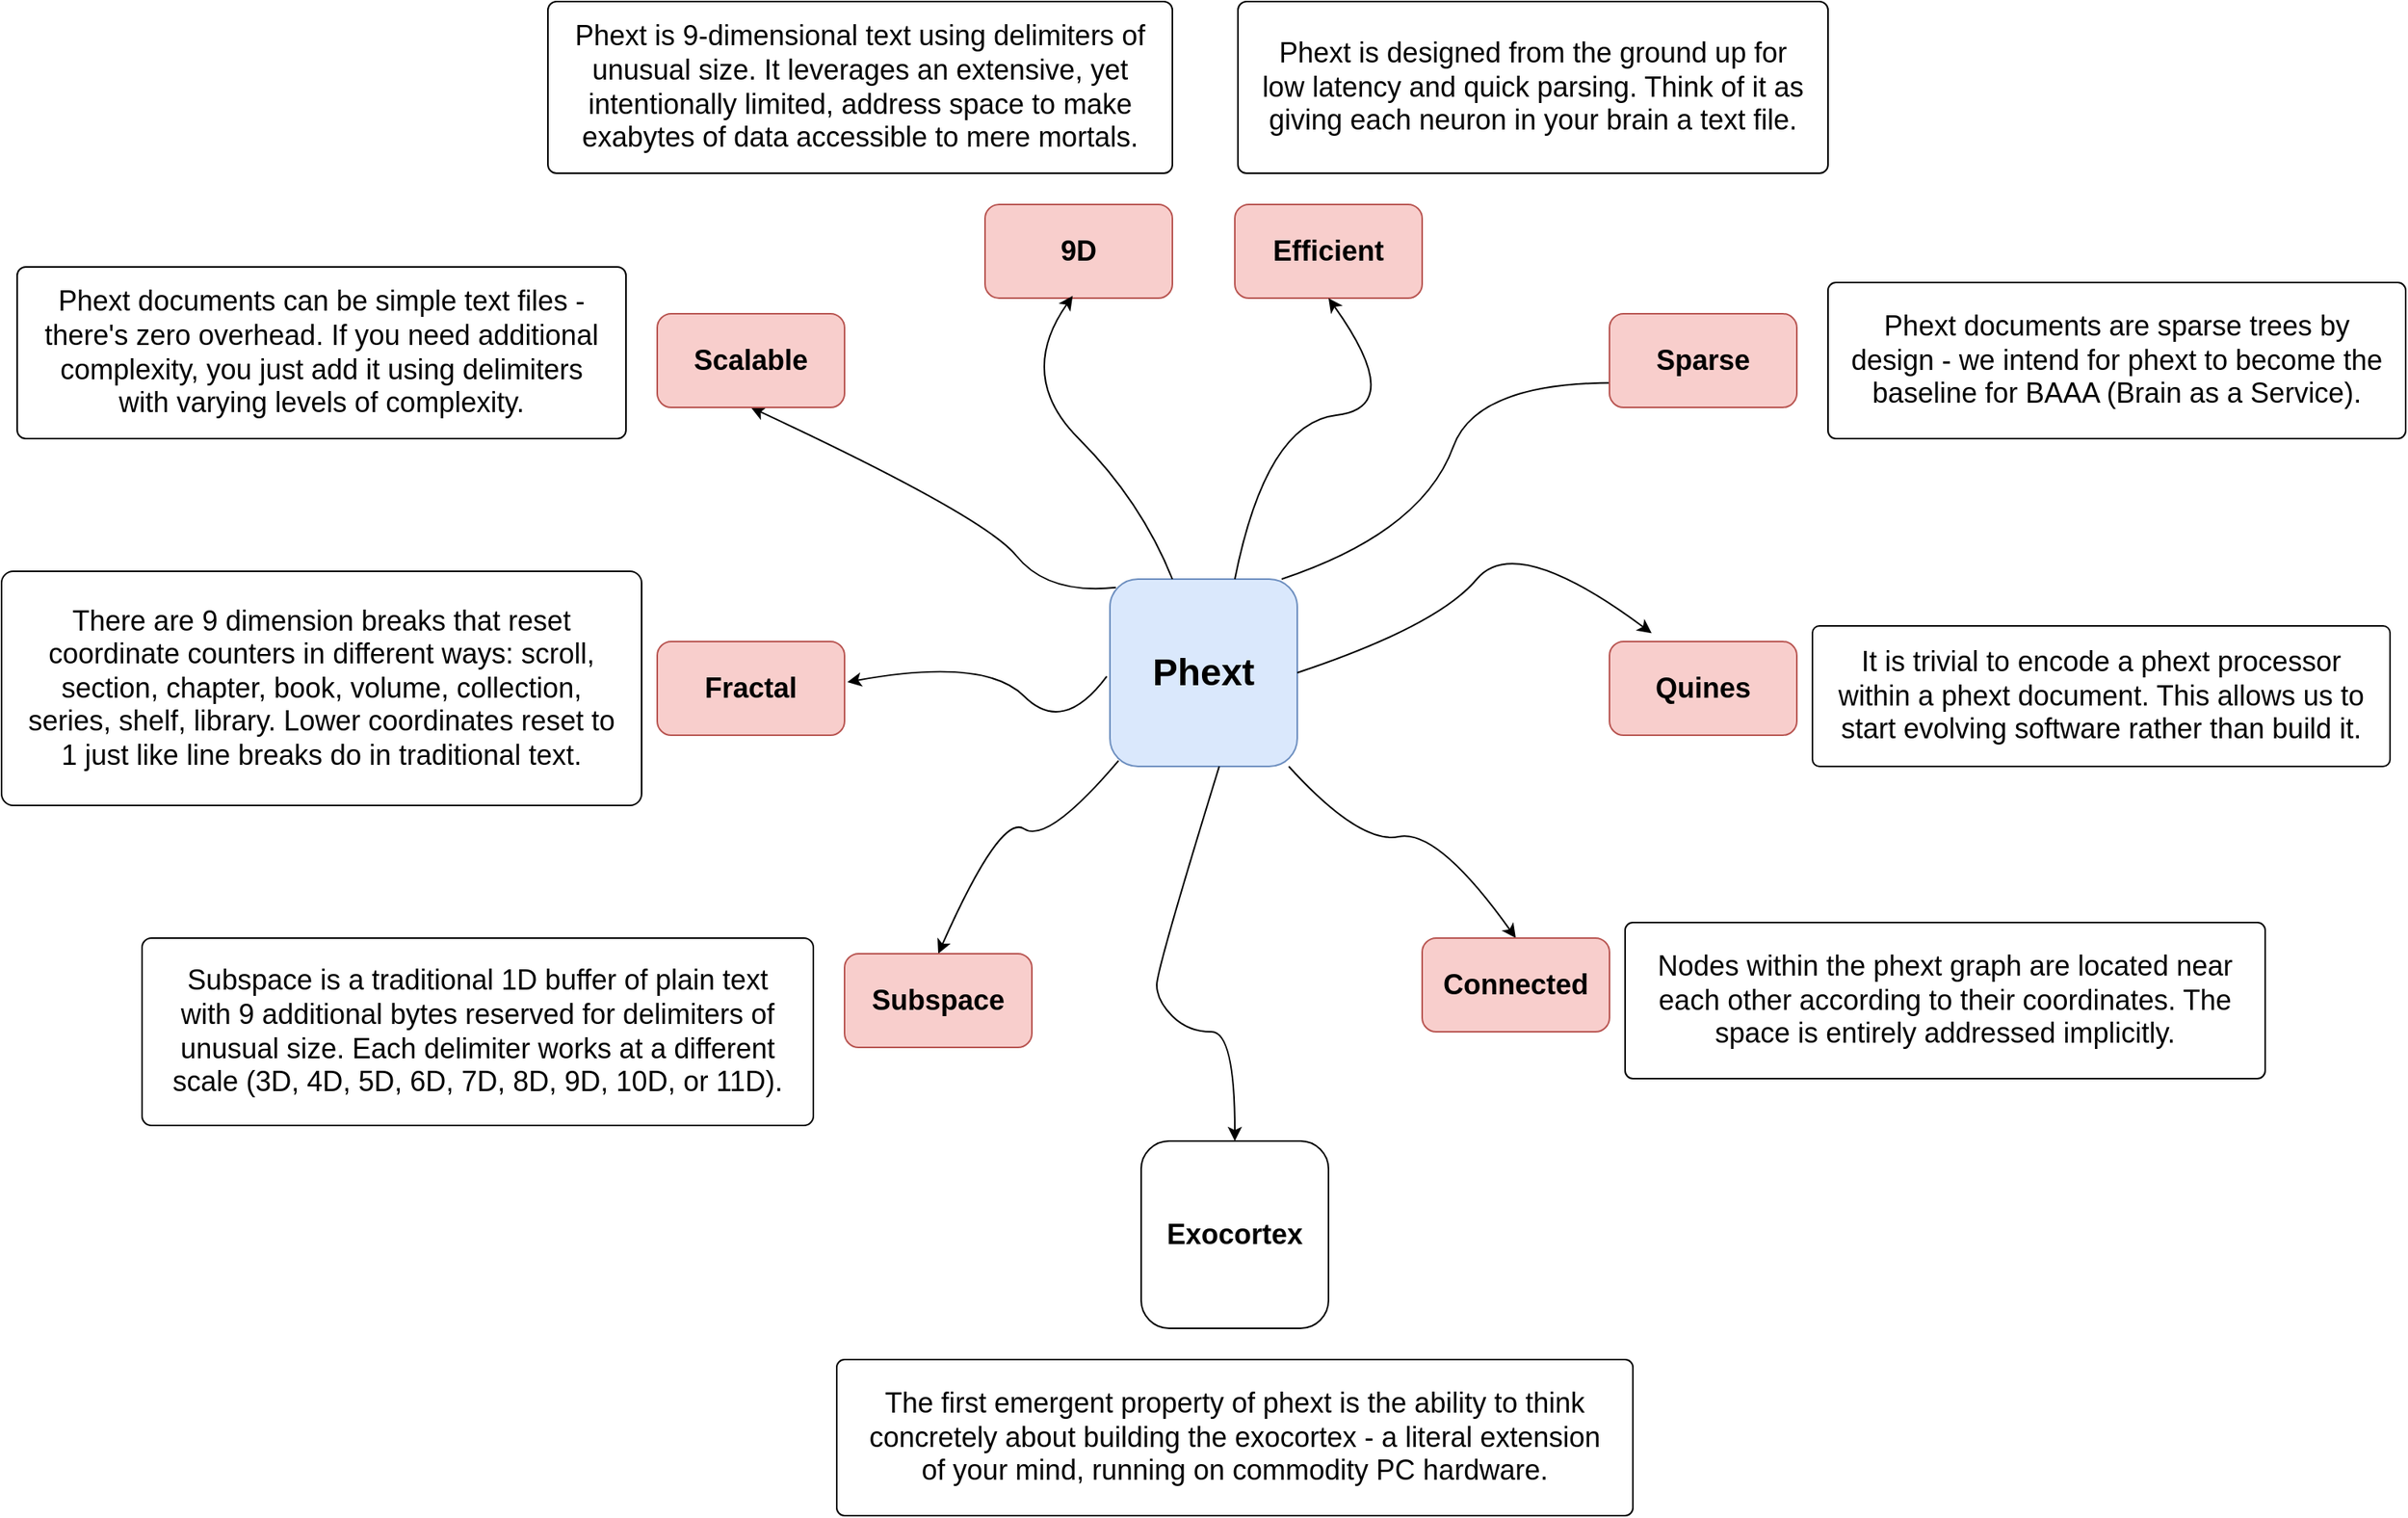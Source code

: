 <mxfile version="24.0.1" type="device">
  <diagram name="Page-1" id="rnEnxswCoZuh9EXWdwKD">
    <mxGraphModel dx="2578" dy="1077" grid="1" gridSize="10" guides="1" tooltips="1" connect="1" arrows="1" fold="1" page="1" pageScale="1" pageWidth="850" pageHeight="1100" math="0" shadow="0">
      <root>
        <mxCell id="0" />
        <mxCell id="1" parent="0" />
        <mxCell id="UlEFh33E9ns1Mz3-P-hS-1" value="&lt;font style=&quot;font-size: 24px;&quot;&gt;Phext&lt;/font&gt;" style="rounded=1;whiteSpace=wrap;html=1;fillColor=#dae8fc;strokeColor=#6c8ebf;fontStyle=1" vertex="1" parent="1">
          <mxGeometry x="240" y="480" width="120" height="120" as="geometry" />
        </mxCell>
        <mxCell id="UlEFh33E9ns1Mz3-P-hS-2" value="" style="curved=1;endArrow=classic;html=1;rounded=0;exitX=-0.017;exitY=0.519;exitDx=0;exitDy=0;exitPerimeter=0;entryX=1.015;entryY=0.433;entryDx=0;entryDy=0;entryPerimeter=0;" edge="1" parent="1" source="UlEFh33E9ns1Mz3-P-hS-1" target="UlEFh33E9ns1Mz3-P-hS-10">
          <mxGeometry width="50" height="50" relative="1" as="geometry">
            <mxPoint x="160" y="580" as="sourcePoint" />
            <mxPoint x="40" y="600" as="targetPoint" />
            <Array as="points">
              <mxPoint x="210" y="580" />
              <mxPoint x="160" y="530" />
            </Array>
          </mxGeometry>
        </mxCell>
        <mxCell id="UlEFh33E9ns1Mz3-P-hS-3" value="" style="curved=1;endArrow=classic;html=1;rounded=0;exitX=0.046;exitY=0.969;exitDx=0;exitDy=0;exitPerimeter=0;entryX=0.5;entryY=0;entryDx=0;entryDy=0;" edge="1" parent="1" source="UlEFh33E9ns1Mz3-P-hS-1" target="UlEFh33E9ns1Mz3-P-hS-19">
          <mxGeometry width="50" height="50" relative="1" as="geometry">
            <mxPoint x="308" y="602" as="sourcePoint" />
            <mxPoint x="120" y="720" as="targetPoint" />
            <Array as="points">
              <mxPoint x="200" y="650" />
              <mxPoint x="170" y="630" />
            </Array>
          </mxGeometry>
        </mxCell>
        <mxCell id="UlEFh33E9ns1Mz3-P-hS-4" value="" style="curved=1;endArrow=classic;html=1;rounded=0;exitX=0.032;exitY=0.045;exitDx=0;exitDy=0;exitPerimeter=0;entryX=0.5;entryY=1;entryDx=0;entryDy=0;" edge="1" parent="1" source="UlEFh33E9ns1Mz3-P-hS-1" target="UlEFh33E9ns1Mz3-P-hS-8">
          <mxGeometry width="50" height="50" relative="1" as="geometry">
            <mxPoint x="308" y="432" as="sourcePoint" />
            <mxPoint x="40" y="400" as="targetPoint" />
            <Array as="points">
              <mxPoint x="200" y="490" />
              <mxPoint x="160" y="440" />
            </Array>
          </mxGeometry>
        </mxCell>
        <mxCell id="UlEFh33E9ns1Mz3-P-hS-5" value="" style="curved=1;endArrow=classic;html=1;rounded=0;exitX=1;exitY=0.5;exitDx=0;exitDy=0;entryX=0.225;entryY=-0.089;entryDx=0;entryDy=0;entryPerimeter=0;" edge="1" parent="1" source="UlEFh33E9ns1Mz3-P-hS-1" target="UlEFh33E9ns1Mz3-P-hS-7">
          <mxGeometry width="50" height="50" relative="1" as="geometry">
            <mxPoint x="556" y="461" as="sourcePoint" />
            <mxPoint x="600" y="480" as="targetPoint" />
            <Array as="points">
              <mxPoint x="450" y="510" />
              <mxPoint x="500" y="450" />
            </Array>
          </mxGeometry>
        </mxCell>
        <mxCell id="UlEFh33E9ns1Mz3-P-hS-6" value="" style="curved=1;endArrow=classic;html=1;rounded=0;entryX=0.5;entryY=0;entryDx=0;entryDy=0;" edge="1" parent="1" source="UlEFh33E9ns1Mz3-P-hS-1" target="UlEFh33E9ns1Mz3-P-hS-17">
          <mxGeometry width="50" height="50" relative="1" as="geometry">
            <mxPoint x="340" y="710" as="sourcePoint" />
            <mxPoint x="600" y="680" as="targetPoint" />
            <Array as="points">
              <mxPoint x="400" y="650" />
              <mxPoint x="450" y="640" />
            </Array>
          </mxGeometry>
        </mxCell>
        <mxCell id="UlEFh33E9ns1Mz3-P-hS-7" value="&lt;font style=&quot;font-size: 18px;&quot;&gt;Quines&lt;/font&gt;" style="rounded=1;whiteSpace=wrap;html=1;fillColor=#f8cecc;strokeColor=#b85450;fontStyle=1" vertex="1" parent="1">
          <mxGeometry x="560" y="520" width="120" height="60" as="geometry" />
        </mxCell>
        <mxCell id="UlEFh33E9ns1Mz3-P-hS-8" value="&lt;font style=&quot;font-size: 18px;&quot;&gt;Scalable&lt;/font&gt;" style="rounded=1;whiteSpace=wrap;html=1;fillColor=#f8cecc;strokeColor=#b85450;fontStyle=1" vertex="1" parent="1">
          <mxGeometry x="-50" y="310" width="120" height="60" as="geometry" />
        </mxCell>
        <mxCell id="UlEFh33E9ns1Mz3-P-hS-9" value="&lt;span style=&quot;font-size: 18px;&quot;&gt;9D&lt;/span&gt;" style="rounded=1;whiteSpace=wrap;html=1;fillColor=#f8cecc;strokeColor=#b85450;fontStyle=1" vertex="1" parent="1">
          <mxGeometry x="160" y="240" width="120" height="60" as="geometry" />
        </mxCell>
        <mxCell id="UlEFh33E9ns1Mz3-P-hS-10" value="&lt;font style=&quot;font-size: 18px;&quot;&gt;Fractal&lt;/font&gt;" style="rounded=1;whiteSpace=wrap;html=1;fillColor=#f8cecc;strokeColor=#b85450;fontStyle=1" vertex="1" parent="1">
          <mxGeometry x="-50" y="520" width="120" height="60" as="geometry" />
        </mxCell>
        <mxCell id="UlEFh33E9ns1Mz3-P-hS-11" value="&lt;font style=&quot;font-size: 18px;&quot;&gt;Efficient&lt;/font&gt;" style="rounded=1;whiteSpace=wrap;html=1;fillColor=#f8cecc;strokeColor=#b85450;fontStyle=1" vertex="1" parent="1">
          <mxGeometry x="320" y="240" width="120" height="60" as="geometry" />
        </mxCell>
        <mxCell id="UlEFh33E9ns1Mz3-P-hS-12" value="" style="curved=1;endArrow=classic;html=1;rounded=0;exitX=1;exitY=0.5;exitDx=0;exitDy=0;entryX=0.5;entryY=1;entryDx=0;entryDy=0;" edge="1" parent="1" target="UlEFh33E9ns1Mz3-P-hS-11">
          <mxGeometry width="50" height="50" relative="1" as="geometry">
            <mxPoint x="320" y="480" as="sourcePoint" />
            <mxPoint x="360" y="280" as="targetPoint" />
            <Array as="points">
              <mxPoint x="340" y="380" />
              <mxPoint x="430" y="370" />
            </Array>
          </mxGeometry>
        </mxCell>
        <mxCell id="UlEFh33E9ns1Mz3-P-hS-13" value="" style="curved=1;endArrow=classic;html=1;rounded=0;exitX=1;exitY=0.5;exitDx=0;exitDy=0;entryX=0.468;entryY=0.976;entryDx=0;entryDy=0;entryPerimeter=0;" edge="1" parent="1" target="UlEFh33E9ns1Mz3-P-hS-9">
          <mxGeometry width="50" height="50" relative="1" as="geometry">
            <mxPoint x="280" y="480" as="sourcePoint" />
            <mxPoint x="240" y="280" as="targetPoint" />
            <Array as="points">
              <mxPoint x="260" y="430" />
              <mxPoint x="180" y="350" />
            </Array>
          </mxGeometry>
        </mxCell>
        <mxCell id="UlEFh33E9ns1Mz3-P-hS-14" value="" style="curved=1;endArrow=classic;html=1;rounded=0;exitX=1;exitY=0.5;exitDx=0;exitDy=0;" edge="1" parent="1">
          <mxGeometry width="50" height="50" relative="1" as="geometry">
            <mxPoint x="350" y="480" as="sourcePoint" />
            <mxPoint x="640" y="360" as="targetPoint" />
            <Array as="points">
              <mxPoint x="440" y="450" />
              <mxPoint x="480" y="340" />
            </Array>
          </mxGeometry>
        </mxCell>
        <mxCell id="UlEFh33E9ns1Mz3-P-hS-15" value="&lt;font style=&quot;font-size: 18px;&quot;&gt;Sparse&lt;/font&gt;" style="rounded=1;whiteSpace=wrap;html=1;fillColor=#f8cecc;strokeColor=#b85450;fontStyle=1" vertex="1" parent="1">
          <mxGeometry x="560" y="310" width="120" height="60" as="geometry" />
        </mxCell>
        <mxCell id="UlEFh33E9ns1Mz3-P-hS-16" value="" style="curved=1;endArrow=classic;html=1;rounded=0;" edge="1" parent="1">
          <mxGeometry width="50" height="50" relative="1" as="geometry">
            <mxPoint x="310" y="600" as="sourcePoint" />
            <mxPoint x="320" y="840" as="targetPoint" />
            <Array as="points">
              <mxPoint x="270" y="730" />
              <mxPoint x="270" y="750" />
              <mxPoint x="290" y="770" />
              <mxPoint x="320" y="770" />
            </Array>
          </mxGeometry>
        </mxCell>
        <mxCell id="UlEFh33E9ns1Mz3-P-hS-17" value="&lt;span style=&quot;font-size: 18px;&quot;&gt;Connected&lt;/span&gt;" style="rounded=1;whiteSpace=wrap;html=1;fillColor=#f8cecc;strokeColor=#b85450;fontStyle=1" vertex="1" parent="1">
          <mxGeometry x="440" y="710" width="120" height="60" as="geometry" />
        </mxCell>
        <mxCell id="UlEFh33E9ns1Mz3-P-hS-18" value="&lt;font style=&quot;font-size: 18px;&quot;&gt;Exocortex&lt;/font&gt;" style="rounded=1;whiteSpace=wrap;html=1;fontStyle=1" vertex="1" parent="1">
          <mxGeometry x="260" y="840" width="120" height="120" as="geometry" />
        </mxCell>
        <mxCell id="UlEFh33E9ns1Mz3-P-hS-19" value="&lt;font style=&quot;font-size: 18px;&quot;&gt;Subspace&lt;/font&gt;" style="rounded=1;whiteSpace=wrap;html=1;fillColor=#f8cecc;strokeColor=#b85450;fontStyle=1" vertex="1" parent="1">
          <mxGeometry x="70" y="720" width="120" height="60" as="geometry" />
        </mxCell>
        <mxCell id="UlEFh33E9ns1Mz3-P-hS-20" value="&lt;font style=&quot;font-size: 18px;&quot;&gt;Phext is 9-dimensional text using delimiters of unusual size. It leverages an extensive, yet intentionally limited, address space to make exabytes of data accessible to mere mortals.&lt;/font&gt;" style="rounded=1;whiteSpace=wrap;html=1;arcSize=5;spacingLeft=10;spacingRight=10;" vertex="1" parent="1">
          <mxGeometry x="-120" y="110" width="400" height="110" as="geometry" />
        </mxCell>
        <mxCell id="UlEFh33E9ns1Mz3-P-hS-21" value="&lt;font style=&quot;font-size: 18px;&quot;&gt;Phext is designed from the ground up for low latency and quick parsing. Think of it as giving each neuron in your brain a text file.&lt;/font&gt;" style="rounded=1;whiteSpace=wrap;html=1;arcSize=5;spacingLeft=10;spacingRight=10;" vertex="1" parent="1">
          <mxGeometry x="322" y="110" width="378" height="110" as="geometry" />
        </mxCell>
        <mxCell id="UlEFh33E9ns1Mz3-P-hS-22" value="&lt;font style=&quot;font-size: 18px;&quot;&gt;Phext documents can be simple text files - there&#39;s zero overhead. If you need additional complexity, you just add it using delimiters with varying levels of complexity.&lt;/font&gt;" style="rounded=1;whiteSpace=wrap;html=1;arcSize=5;spacingLeft=10;spacingRight=10;" vertex="1" parent="1">
          <mxGeometry x="-460" y="280" width="390" height="110" as="geometry" />
        </mxCell>
        <mxCell id="UlEFh33E9ns1Mz3-P-hS-23" value="&lt;span style=&quot;font-size: 18px;&quot;&gt;There are 9 dimension breaks that reset coordinate counters in different ways: scroll, section, chapter, book, volume, collection, series, shelf, library. Lower coordinates reset to 1 just like line breaks do in traditional text.&lt;/span&gt;" style="rounded=1;whiteSpace=wrap;html=1;arcSize=5;spacingLeft=10;spacingRight=10;" vertex="1" parent="1">
          <mxGeometry x="-470" y="475" width="410" height="150" as="geometry" />
        </mxCell>
        <mxCell id="UlEFh33E9ns1Mz3-P-hS-24" value="&lt;font style=&quot;font-size: 18px;&quot;&gt;Subspace is a traditional 1D buffer of plain text with 9 additional bytes reserved for delimiters of unusual size. Each delimiter works at a different scale (3D, 4D, 5D, 6D, 7D, 8D, 9D, 10D, or&amp;nbsp;&lt;/font&gt;&lt;span style=&quot;font-size: 18px; background-color: initial;&quot;&gt;11D).&lt;/span&gt;" style="rounded=1;whiteSpace=wrap;html=1;arcSize=5;spacingLeft=10;spacingRight=10;" vertex="1" parent="1">
          <mxGeometry x="-380" y="710" width="430" height="120" as="geometry" />
        </mxCell>
        <mxCell id="UlEFh33E9ns1Mz3-P-hS-25" value="&lt;span style=&quot;font-size: 18px;&quot;&gt;The first emergent property of phext is the ability to think concretely about building the exocortex - a literal extension of your mind, running on commodity PC hardware.&lt;/span&gt;" style="rounded=1;whiteSpace=wrap;html=1;arcSize=5;spacingLeft=10;spacingRight=10;" vertex="1" parent="1">
          <mxGeometry x="65" y="980" width="510" height="100" as="geometry" />
        </mxCell>
        <mxCell id="UlEFh33E9ns1Mz3-P-hS-26" value="&lt;span style=&quot;font-size: 18px;&quot;&gt;Nodes within the phext graph are located near each other according to their coordinates. The space is entirely addressed implicitly.&lt;/span&gt;" style="rounded=1;whiteSpace=wrap;html=1;arcSize=5;spacingLeft=10;spacingRight=10;" vertex="1" parent="1">
          <mxGeometry x="570" y="700" width="410" height="100" as="geometry" />
        </mxCell>
        <mxCell id="UlEFh33E9ns1Mz3-P-hS-27" value="&lt;span style=&quot;font-size: 18px;&quot;&gt;It is trivial to encode a phext processor within a phext document. This allows us to start evolving software rather than build it.&lt;/span&gt;" style="rounded=1;whiteSpace=wrap;html=1;arcSize=5;spacingLeft=10;spacingRight=10;" vertex="1" parent="1">
          <mxGeometry x="690" y="510" width="370" height="90" as="geometry" />
        </mxCell>
        <mxCell id="UlEFh33E9ns1Mz3-P-hS-28" value="&lt;span style=&quot;font-size: 18px;&quot;&gt;Phext documents are sparse trees by design - we intend for phext to become the baseline for BAAA (Brain as a Service).&lt;/span&gt;" style="rounded=1;whiteSpace=wrap;html=1;arcSize=5;spacingLeft=10;spacingRight=10;" vertex="1" parent="1">
          <mxGeometry x="700" y="290" width="370" height="100" as="geometry" />
        </mxCell>
      </root>
    </mxGraphModel>
  </diagram>
</mxfile>
